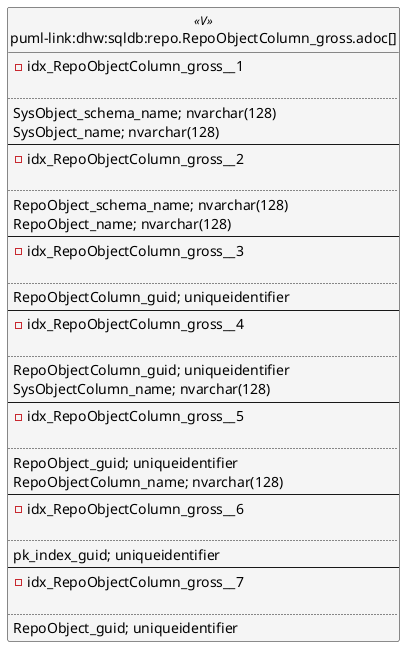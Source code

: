 @startuml
left to right direction
'top to bottom direction
hide circle
'avoide "." issues:
set namespaceSeparator none


skinparam class {
  BackgroundColor White
  BackgroundColor<<FN>> Yellow
  BackgroundColor<<FS>> Yellow
  BackgroundColor<<FT>> LightGray
  BackgroundColor<<IF>> Yellow
  BackgroundColor<<IS>> Yellow
  BackgroundColor<<P>> Aqua
  BackgroundColor<<PC>> Aqua
  BackgroundColor<<SN>> Yellow
  BackgroundColor<<SO>> SlateBlue
  BackgroundColor<<TF>> LightGray
  BackgroundColor<<TR>> Tomato
  BackgroundColor<<U>> White
  BackgroundColor<<V>> WhiteSmoke
  BackgroundColor<<X>> Aqua
  BackgroundColor<<external>> AliceBlue
}


entity "puml-link:dhw:sqldb:repo.RepoObjectColumn_gross.adoc[]" as repo.RepoObjectColumn_gross << V >> {
- idx_RepoObjectColumn_gross__1

..
SysObject_schema_name; nvarchar(128)
SysObject_name; nvarchar(128)
--
- idx_RepoObjectColumn_gross__2

..
RepoObject_schema_name; nvarchar(128)
RepoObject_name; nvarchar(128)
--
- idx_RepoObjectColumn_gross__3

..
RepoObjectColumn_guid; uniqueidentifier
--
- idx_RepoObjectColumn_gross__4

..
RepoObjectColumn_guid; uniqueidentifier
SysObjectColumn_name; nvarchar(128)
--
- idx_RepoObjectColumn_gross__5

..
RepoObject_guid; uniqueidentifier
RepoObjectColumn_name; nvarchar(128)
--
- idx_RepoObjectColumn_gross__6

..
pk_index_guid; uniqueidentifier
--
- idx_RepoObjectColumn_gross__7

..
RepoObject_guid; uniqueidentifier
}


@enduml

